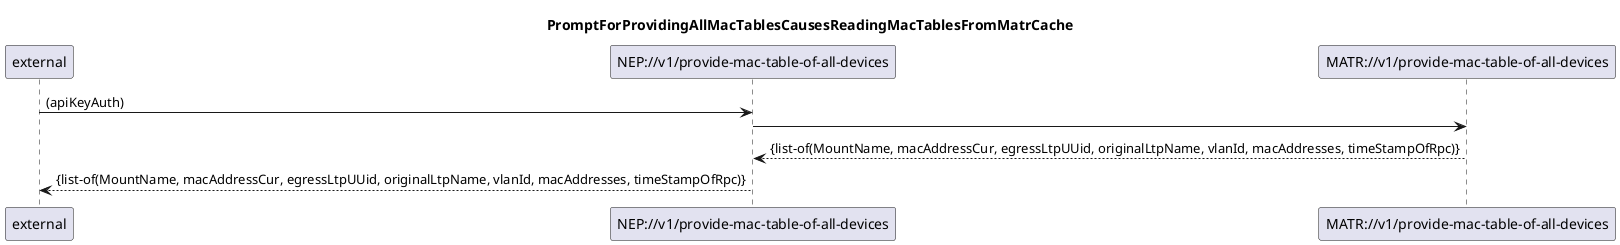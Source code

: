@startuml 100_ProvideMacTablesOfAllDevices
skinparam responseMessageBelowArrow true

title PromptForProvidingAllMacTablesCausesReadingMacTablesFromMatrCache

participant external
participant "NEP://v1/provide-mac-table-of-all-devices" as nep
participant "MATR://v1/provide-mac-table-of-all-devices" as matr

external -> nep: (apiKeyAuth)

nep -> matr
matr --> nep: {list-of(MountName, macAddressCur, egressLtpUUid, originalLtpName, vlanId, macAddresses, timeStampOfRpc)}

nep --> external: {list-of(MountName, macAddressCur, egressLtpUUid, originalLtpName, vlanId, macAddresses, timeStampOfRpc)}


@enduml